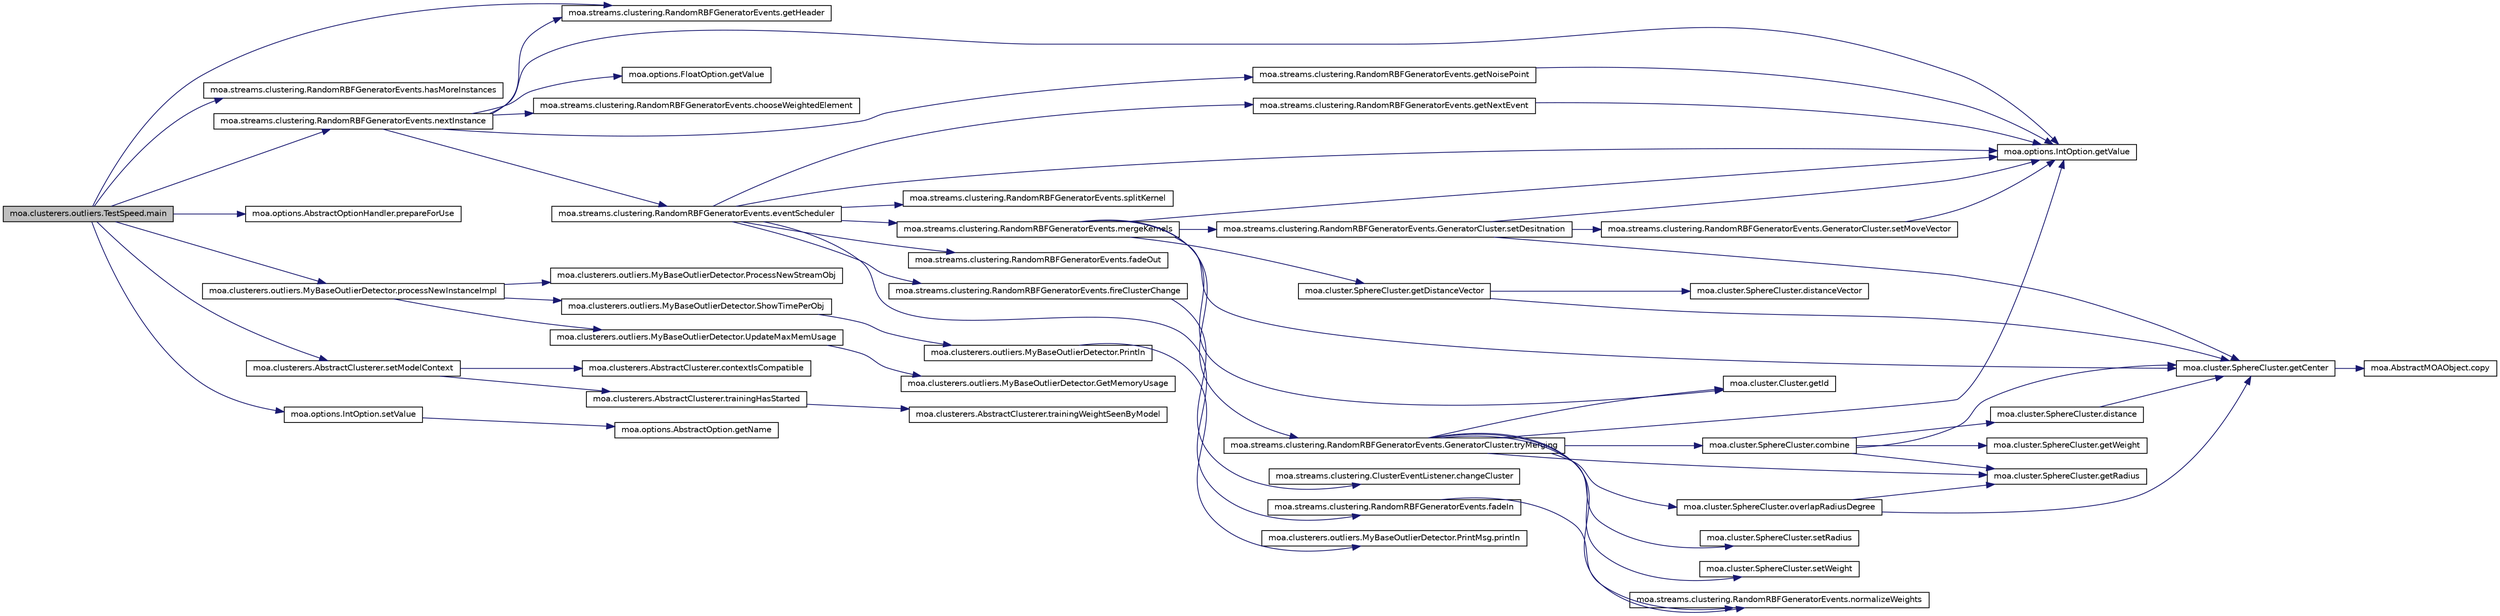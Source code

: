 digraph G
{
  edge [fontname="Helvetica",fontsize="10",labelfontname="Helvetica",labelfontsize="10"];
  node [fontname="Helvetica",fontsize="10",shape=record];
  rankdir=LR;
  Node1 [label="moa.clusterers.outliers.TestSpeed.main",height=0.2,width=0.4,color="black", fillcolor="grey75", style="filled" fontcolor="black"];
  Node1 -> Node2 [color="midnightblue",fontsize="10",style="solid",fontname="Helvetica"];
  Node2 [label="moa.streams.clustering.RandomRBFGeneratorEvents.getHeader",height=0.2,width=0.4,color="black", fillcolor="white", style="filled",URL="$classmoa_1_1streams_1_1clustering_1_1RandomRBFGeneratorEvents.html#a87b9455eb1783588cec6879a8aa54f05",tooltip="Gets the header of this stream."];
  Node1 -> Node3 [color="midnightblue",fontsize="10",style="solid",fontname="Helvetica"];
  Node3 [label="moa.streams.clustering.RandomRBFGeneratorEvents.hasMoreInstances",height=0.2,width=0.4,color="black", fillcolor="white", style="filled",URL="$classmoa_1_1streams_1_1clustering_1_1RandomRBFGeneratorEvents.html#ad507eaca8153fa9001295f2e620cf602",tooltip="Gets whether this stream has more instances to output."];
  Node1 -> Node4 [color="midnightblue",fontsize="10",style="solid",fontname="Helvetica"];
  Node4 [label="moa.streams.clustering.RandomRBFGeneratorEvents.nextInstance",height=0.2,width=0.4,color="black", fillcolor="white", style="filled",URL="$classmoa_1_1streams_1_1clustering_1_1RandomRBFGeneratorEvents.html#a1a923c68c7cce9ec5cf03676b4354e36",tooltip="Gets the next instance from this stream."];
  Node4 -> Node5 [color="midnightblue",fontsize="10",style="solid",fontname="Helvetica"];
  Node5 [label="moa.streams.clustering.RandomRBFGeneratorEvents.chooseWeightedElement",height=0.2,width=0.4,color="black", fillcolor="white", style="filled",URL="$classmoa_1_1streams_1_1clustering_1_1RandomRBFGeneratorEvents.html#ab7a5708d326ffb6bb132ddad952060ab"];
  Node4 -> Node6 [color="midnightblue",fontsize="10",style="solid",fontname="Helvetica"];
  Node6 [label="moa.streams.clustering.RandomRBFGeneratorEvents.eventScheduler",height=0.2,width=0.4,color="black", fillcolor="white", style="filled",URL="$classmoa_1_1streams_1_1clustering_1_1RandomRBFGeneratorEvents.html#a42cb7d06400b71575d82b10ebbbc84fd"];
  Node6 -> Node7 [color="midnightblue",fontsize="10",style="solid",fontname="Helvetica"];
  Node7 [label="moa.streams.clustering.RandomRBFGeneratorEvents.fadeIn",height=0.2,width=0.4,color="black", fillcolor="white", style="filled",URL="$classmoa_1_1streams_1_1clustering_1_1RandomRBFGeneratorEvents.html#a2c3fcf7791f3386135214536850081c2"];
  Node7 -> Node8 [color="midnightblue",fontsize="10",style="solid",fontname="Helvetica"];
  Node8 [label="moa.streams.clustering.RandomRBFGeneratorEvents.normalizeWeights",height=0.2,width=0.4,color="black", fillcolor="white", style="filled",URL="$classmoa_1_1streams_1_1clustering_1_1RandomRBFGeneratorEvents.html#ad109e0499b7f03a6db383dd7433d8514"];
  Node6 -> Node9 [color="midnightblue",fontsize="10",style="solid",fontname="Helvetica"];
  Node9 [label="moa.streams.clustering.RandomRBFGeneratorEvents.fadeOut",height=0.2,width=0.4,color="black", fillcolor="white", style="filled",URL="$classmoa_1_1streams_1_1clustering_1_1RandomRBFGeneratorEvents.html#ae0fedd0d1cb9222ee24bd383bfb1fc61"];
  Node6 -> Node10 [color="midnightblue",fontsize="10",style="solid",fontname="Helvetica"];
  Node10 [label="moa.streams.clustering.RandomRBFGeneratorEvents.fireClusterChange",height=0.2,width=0.4,color="black", fillcolor="white", style="filled",URL="$classmoa_1_1streams_1_1clustering_1_1RandomRBFGeneratorEvents.html#ae777af3b0d3018314199f12e8410acbe",tooltip="Fire a ClusterChangeEvent to all registered listeners."];
  Node10 -> Node11 [color="midnightblue",fontsize="10",style="solid",fontname="Helvetica"];
  Node11 [label="moa.streams.clustering.ClusterEventListener.changeCluster",height=0.2,width=0.4,color="black", fillcolor="white", style="filled",URL="$interfacemoa_1_1streams_1_1clustering_1_1ClusterEventListener.html#a05ec84cf382ec68c0144ed2bcbbef7be"];
  Node6 -> Node12 [color="midnightblue",fontsize="10",style="solid",fontname="Helvetica"];
  Node12 [label="moa.streams.clustering.RandomRBFGeneratorEvents.getNextEvent",height=0.2,width=0.4,color="black", fillcolor="white", style="filled",URL="$classmoa_1_1streams_1_1clustering_1_1RandomRBFGeneratorEvents.html#ae9b6d148afc4523f069b8de0fb838818"];
  Node12 -> Node13 [color="midnightblue",fontsize="10",style="solid",fontname="Helvetica"];
  Node13 [label="moa.options.IntOption.getValue",height=0.2,width=0.4,color="black", fillcolor="white", style="filled",URL="$classmoa_1_1options_1_1IntOption.html#affae8787274b44ab7616d46b8d6c831a"];
  Node6 -> Node13 [color="midnightblue",fontsize="10",style="solid",fontname="Helvetica"];
  Node6 -> Node14 [color="midnightblue",fontsize="10",style="solid",fontname="Helvetica"];
  Node14 [label="moa.streams.clustering.RandomRBFGeneratorEvents.mergeKernels",height=0.2,width=0.4,color="black", fillcolor="white", style="filled",URL="$classmoa_1_1streams_1_1clustering_1_1RandomRBFGeneratorEvents.html#a43d4a83ac9736735a8404c1e9c86efe6"];
  Node14 -> Node15 [color="midnightblue",fontsize="10",style="solid",fontname="Helvetica"];
  Node15 [label="moa.cluster.SphereCluster.getCenter",height=0.2,width=0.4,color="black", fillcolor="white", style="filled",URL="$classmoa_1_1cluster_1_1SphereCluster.html#aefb8b36adf18a65827154d4b617e867d"];
  Node15 -> Node16 [color="midnightblue",fontsize="10",style="solid",fontname="Helvetica"];
  Node16 [label="moa.AbstractMOAObject.copy",height=0.2,width=0.4,color="black", fillcolor="white", style="filled",URL="$classmoa_1_1AbstractMOAObject.html#a3a6260bd8548c1aff6ea46e49c5c52a5",tooltip="This method produces a copy of this object."];
  Node14 -> Node17 [color="midnightblue",fontsize="10",style="solid",fontname="Helvetica"];
  Node17 [label="moa.cluster.SphereCluster.getDistanceVector",height=0.2,width=0.4,color="black", fillcolor="white", style="filled",URL="$classmoa_1_1cluster_1_1SphereCluster.html#a15a795abc625d2160c0803512594969d"];
  Node17 -> Node18 [color="midnightblue",fontsize="10",style="solid",fontname="Helvetica"];
  Node18 [label="moa.cluster.SphereCluster.distanceVector",height=0.2,width=0.4,color="black", fillcolor="white", style="filled",URL="$classmoa_1_1cluster_1_1SphereCluster.html#ab80741722673600b3b7c7a6358a770cd"];
  Node17 -> Node15 [color="midnightblue",fontsize="10",style="solid",fontname="Helvetica"];
  Node14 -> Node19 [color="midnightblue",fontsize="10",style="solid",fontname="Helvetica"];
  Node19 [label="moa.cluster.Cluster.getId",height=0.2,width=0.4,color="black", fillcolor="white", style="filled",URL="$classmoa_1_1cluster_1_1Cluster.html#aec009f106ed5a6940f956a07af28ffd2"];
  Node14 -> Node13 [color="midnightblue",fontsize="10",style="solid",fontname="Helvetica"];
  Node14 -> Node20 [color="midnightblue",fontsize="10",style="solid",fontname="Helvetica"];
  Node20 [label="moa.streams.clustering.RandomRBFGeneratorEvents.GeneratorCluster.setDesitnation",height=0.2,width=0.4,color="black", fillcolor="white", style="filled",URL="$classmoa_1_1streams_1_1clustering_1_1RandomRBFGeneratorEvents_1_1GeneratorCluster.html#a07210af7e2d58616d53d8d84952aa9a3"];
  Node20 -> Node15 [color="midnightblue",fontsize="10",style="solid",fontname="Helvetica"];
  Node20 -> Node13 [color="midnightblue",fontsize="10",style="solid",fontname="Helvetica"];
  Node20 -> Node21 [color="midnightblue",fontsize="10",style="solid",fontname="Helvetica"];
  Node21 [label="moa.streams.clustering.RandomRBFGeneratorEvents.GeneratorCluster.setMoveVector",height=0.2,width=0.4,color="black", fillcolor="white", style="filled",URL="$classmoa_1_1streams_1_1clustering_1_1RandomRBFGeneratorEvents_1_1GeneratorCluster.html#aa08cb223ff38cd1d550e3e7f28c11d98"];
  Node21 -> Node13 [color="midnightblue",fontsize="10",style="solid",fontname="Helvetica"];
  Node14 -> Node22 [color="midnightblue",fontsize="10",style="solid",fontname="Helvetica"];
  Node22 [label="moa.streams.clustering.RandomRBFGeneratorEvents.GeneratorCluster.tryMerging",height=0.2,width=0.4,color="black", fillcolor="white", style="filled",URL="$classmoa_1_1streams_1_1clustering_1_1RandomRBFGeneratorEvents_1_1GeneratorCluster.html#ac1318060ca75dcc3c5d25bc8d931ee42"];
  Node22 -> Node23 [color="midnightblue",fontsize="10",style="solid",fontname="Helvetica"];
  Node23 [label="moa.cluster.SphereCluster.combine",height=0.2,width=0.4,color="black", fillcolor="white", style="filled",URL="$classmoa_1_1cluster_1_1SphereCluster.html#affd101cf094c61a400cbda0b901430aa"];
  Node23 -> Node24 [color="midnightblue",fontsize="10",style="solid",fontname="Helvetica"];
  Node24 [label="moa.cluster.SphereCluster.distance",height=0.2,width=0.4,color="black", fillcolor="white", style="filled",URL="$classmoa_1_1cluster_1_1SphereCluster.html#a9f7c85aa0b6d46c23962b4f2421f169f"];
  Node24 -> Node15 [color="midnightblue",fontsize="10",style="solid",fontname="Helvetica"];
  Node23 -> Node15 [color="midnightblue",fontsize="10",style="solid",fontname="Helvetica"];
  Node23 -> Node25 [color="midnightblue",fontsize="10",style="solid",fontname="Helvetica"];
  Node25 [label="moa.cluster.SphereCluster.getRadius",height=0.2,width=0.4,color="black", fillcolor="white", style="filled",URL="$classmoa_1_1cluster_1_1SphereCluster.html#a1d2dc0db89728370066bf8bd46a06bed"];
  Node23 -> Node26 [color="midnightblue",fontsize="10",style="solid",fontname="Helvetica"];
  Node26 [label="moa.cluster.SphereCluster.getWeight",height=0.2,width=0.4,color="black", fillcolor="white", style="filled",URL="$classmoa_1_1cluster_1_1SphereCluster.html#a94b7844a1aa98cb517d22d037a441628",tooltip="Returns the weight of this cluster, not neccessarily normalized."];
  Node22 -> Node19 [color="midnightblue",fontsize="10",style="solid",fontname="Helvetica"];
  Node22 -> Node25 [color="midnightblue",fontsize="10",style="solid",fontname="Helvetica"];
  Node22 -> Node13 [color="midnightblue",fontsize="10",style="solid",fontname="Helvetica"];
  Node22 -> Node8 [color="midnightblue",fontsize="10",style="solid",fontname="Helvetica"];
  Node22 -> Node27 [color="midnightblue",fontsize="10",style="solid",fontname="Helvetica"];
  Node27 [label="moa.cluster.SphereCluster.overlapRadiusDegree",height=0.2,width=0.4,color="black", fillcolor="white", style="filled",URL="$classmoa_1_1cluster_1_1SphereCluster.html#adeeff60ba7e54d6dcebc9eec14e6d583",tooltip="Checks whether two SphereCluster overlap based on radius NOTE: overlapRadiusDegree..."];
  Node27 -> Node15 [color="midnightblue",fontsize="10",style="solid",fontname="Helvetica"];
  Node27 -> Node25 [color="midnightblue",fontsize="10",style="solid",fontname="Helvetica"];
  Node22 -> Node28 [color="midnightblue",fontsize="10",style="solid",fontname="Helvetica"];
  Node28 [label="moa.cluster.SphereCluster.setRadius",height=0.2,width=0.4,color="black", fillcolor="white", style="filled",URL="$classmoa_1_1cluster_1_1SphereCluster.html#ac02c29ac788d108bb509bc8822b99a70"];
  Node22 -> Node29 [color="midnightblue",fontsize="10",style="solid",fontname="Helvetica"];
  Node29 [label="moa.cluster.SphereCluster.setWeight",height=0.2,width=0.4,color="black", fillcolor="white", style="filled",URL="$classmoa_1_1cluster_1_1SphereCluster.html#a24a9881c0a95e5e83db7a3319032a6b7"];
  Node6 -> Node30 [color="midnightblue",fontsize="10",style="solid",fontname="Helvetica"];
  Node30 [label="moa.streams.clustering.RandomRBFGeneratorEvents.splitKernel",height=0.2,width=0.4,color="black", fillcolor="white", style="filled",URL="$classmoa_1_1streams_1_1clustering_1_1RandomRBFGeneratorEvents.html#a1d74e04fabe1e90aa365d10e6577b4a1"];
  Node4 -> Node2 [color="midnightblue",fontsize="10",style="solid",fontname="Helvetica"];
  Node4 -> Node31 [color="midnightblue",fontsize="10",style="solid",fontname="Helvetica"];
  Node31 [label="moa.streams.clustering.RandomRBFGeneratorEvents.getNoisePoint",height=0.2,width=0.4,color="black", fillcolor="white", style="filled",URL="$classmoa_1_1streams_1_1clustering_1_1RandomRBFGeneratorEvents.html#ae4912b176a37d28c7b9df26a5be93855"];
  Node31 -> Node13 [color="midnightblue",fontsize="10",style="solid",fontname="Helvetica"];
  Node4 -> Node32 [color="midnightblue",fontsize="10",style="solid",fontname="Helvetica"];
  Node32 [label="moa.options.FloatOption.getValue",height=0.2,width=0.4,color="black", fillcolor="white", style="filled",URL="$classmoa_1_1options_1_1FloatOption.html#a0e606a62f4ece232aa8f8cb04bb7f1cf"];
  Node4 -> Node13 [color="midnightblue",fontsize="10",style="solid",fontname="Helvetica"];
  Node1 -> Node33 [color="midnightblue",fontsize="10",style="solid",fontname="Helvetica"];
  Node33 [label="moa.options.AbstractOptionHandler.prepareForUse",height=0.2,width=0.4,color="black", fillcolor="white", style="filled",URL="$classmoa_1_1options_1_1AbstractOptionHandler.html#a556e65120bc5da07b677d92edd7ff450",tooltip="This method prepares this object for use."];
  Node1 -> Node34 [color="midnightblue",fontsize="10",style="solid",fontname="Helvetica"];
  Node34 [label="moa.clusterers.outliers.MyBaseOutlierDetector.processNewInstanceImpl",height=0.2,width=0.4,color="black", fillcolor="white", style="filled",URL="$classmoa_1_1clusterers_1_1outliers_1_1MyBaseOutlierDetector.html#a209e643f02ad7e2d0751d0d8d7cb934c"];
  Node34 -> Node35 [color="midnightblue",fontsize="10",style="solid",fontname="Helvetica"];
  Node35 [label="moa.clusterers.outliers.MyBaseOutlierDetector.ProcessNewStreamObj",height=0.2,width=0.4,color="black", fillcolor="white", style="filled",URL="$classmoa_1_1clusterers_1_1outliers_1_1MyBaseOutlierDetector.html#a121c7f713297473bdc9977ee847dc68d"];
  Node34 -> Node36 [color="midnightblue",fontsize="10",style="solid",fontname="Helvetica"];
  Node36 [label="moa.clusterers.outliers.MyBaseOutlierDetector.ShowTimePerObj",height=0.2,width=0.4,color="black", fillcolor="white", style="filled",URL="$classmoa_1_1clusterers_1_1outliers_1_1MyBaseOutlierDetector.html#a77ea6666759649d7eda9b32475de3a71"];
  Node36 -> Node37 [color="midnightblue",fontsize="10",style="solid",fontname="Helvetica"];
  Node37 [label="moa.clusterers.outliers.MyBaseOutlierDetector.Println",height=0.2,width=0.4,color="black", fillcolor="white", style="filled",URL="$classmoa_1_1clusterers_1_1outliers_1_1MyBaseOutlierDetector.html#af7b301217f7338217830e5ee4850b144"];
  Node37 -> Node38 [color="midnightblue",fontsize="10",style="solid",fontname="Helvetica"];
  Node38 [label="moa.clusterers.outliers.MyBaseOutlierDetector.PrintMsg.println",height=0.2,width=0.4,color="black", fillcolor="white", style="filled",URL="$interfacemoa_1_1clusterers_1_1outliers_1_1MyBaseOutlierDetector_1_1PrintMsg.html#a71e22b3711764e75881a9db4fdb67ab8"];
  Node34 -> Node39 [color="midnightblue",fontsize="10",style="solid",fontname="Helvetica"];
  Node39 [label="moa.clusterers.outliers.MyBaseOutlierDetector.UpdateMaxMemUsage",height=0.2,width=0.4,color="black", fillcolor="white", style="filled",URL="$classmoa_1_1clusterers_1_1outliers_1_1MyBaseOutlierDetector.html#aa16846a8c6f4bd40e1381aa8b3d9b673"];
  Node39 -> Node40 [color="midnightblue",fontsize="10",style="solid",fontname="Helvetica"];
  Node40 [label="moa.clusterers.outliers.MyBaseOutlierDetector.GetMemoryUsage",height=0.2,width=0.4,color="black", fillcolor="white", style="filled",URL="$classmoa_1_1clusterers_1_1outliers_1_1MyBaseOutlierDetector.html#a24c6d1049cf293d11fe1e19ce7e28ced"];
  Node1 -> Node41 [color="midnightblue",fontsize="10",style="solid",fontname="Helvetica"];
  Node41 [label="moa.clusterers.AbstractClusterer.setModelContext",height=0.2,width=0.4,color="black", fillcolor="white", style="filled",URL="$classmoa_1_1clusterers_1_1AbstractClusterer.html#a4d7a69e8bf3dce7d1d9c887609fcbbac"];
  Node41 -> Node42 [color="midnightblue",fontsize="10",style="solid",fontname="Helvetica"];
  Node42 [label="moa.clusterers.AbstractClusterer.contextIsCompatible",height=0.2,width=0.4,color="black", fillcolor="white", style="filled",URL="$classmoa_1_1clusterers_1_1AbstractClusterer.html#aa4c3dac49d6b9710dcc400b4b1cc9cf0"];
  Node41 -> Node43 [color="midnightblue",fontsize="10",style="solid",fontname="Helvetica"];
  Node43 [label="moa.clusterers.AbstractClusterer.trainingHasStarted",height=0.2,width=0.4,color="black", fillcolor="white", style="filled",URL="$classmoa_1_1clusterers_1_1AbstractClusterer.html#ab97e58ac9d9e8a11db1aa923b116a185"];
  Node43 -> Node44 [color="midnightblue",fontsize="10",style="solid",fontname="Helvetica"];
  Node44 [label="moa.clusterers.AbstractClusterer.trainingWeightSeenByModel",height=0.2,width=0.4,color="black", fillcolor="white", style="filled",URL="$classmoa_1_1clusterers_1_1AbstractClusterer.html#aa00a89e5c7f7c9a8821a5c0bc16b3b5f"];
  Node1 -> Node45 [color="midnightblue",fontsize="10",style="solid",fontname="Helvetica"];
  Node45 [label="moa.options.IntOption.setValue",height=0.2,width=0.4,color="black", fillcolor="white", style="filled",URL="$classmoa_1_1options_1_1IntOption.html#a7b2e60195e6ef38bc8626d16303e8f13"];
  Node45 -> Node46 [color="midnightblue",fontsize="10",style="solid",fontname="Helvetica"];
  Node46 [label="moa.options.AbstractOption.getName",height=0.2,width=0.4,color="black", fillcolor="white", style="filled",URL="$classmoa_1_1options_1_1AbstractOption.html#a26d25b88bb5244ed3c2ec142bd28353d",tooltip="Gets the name of this option."];
}

